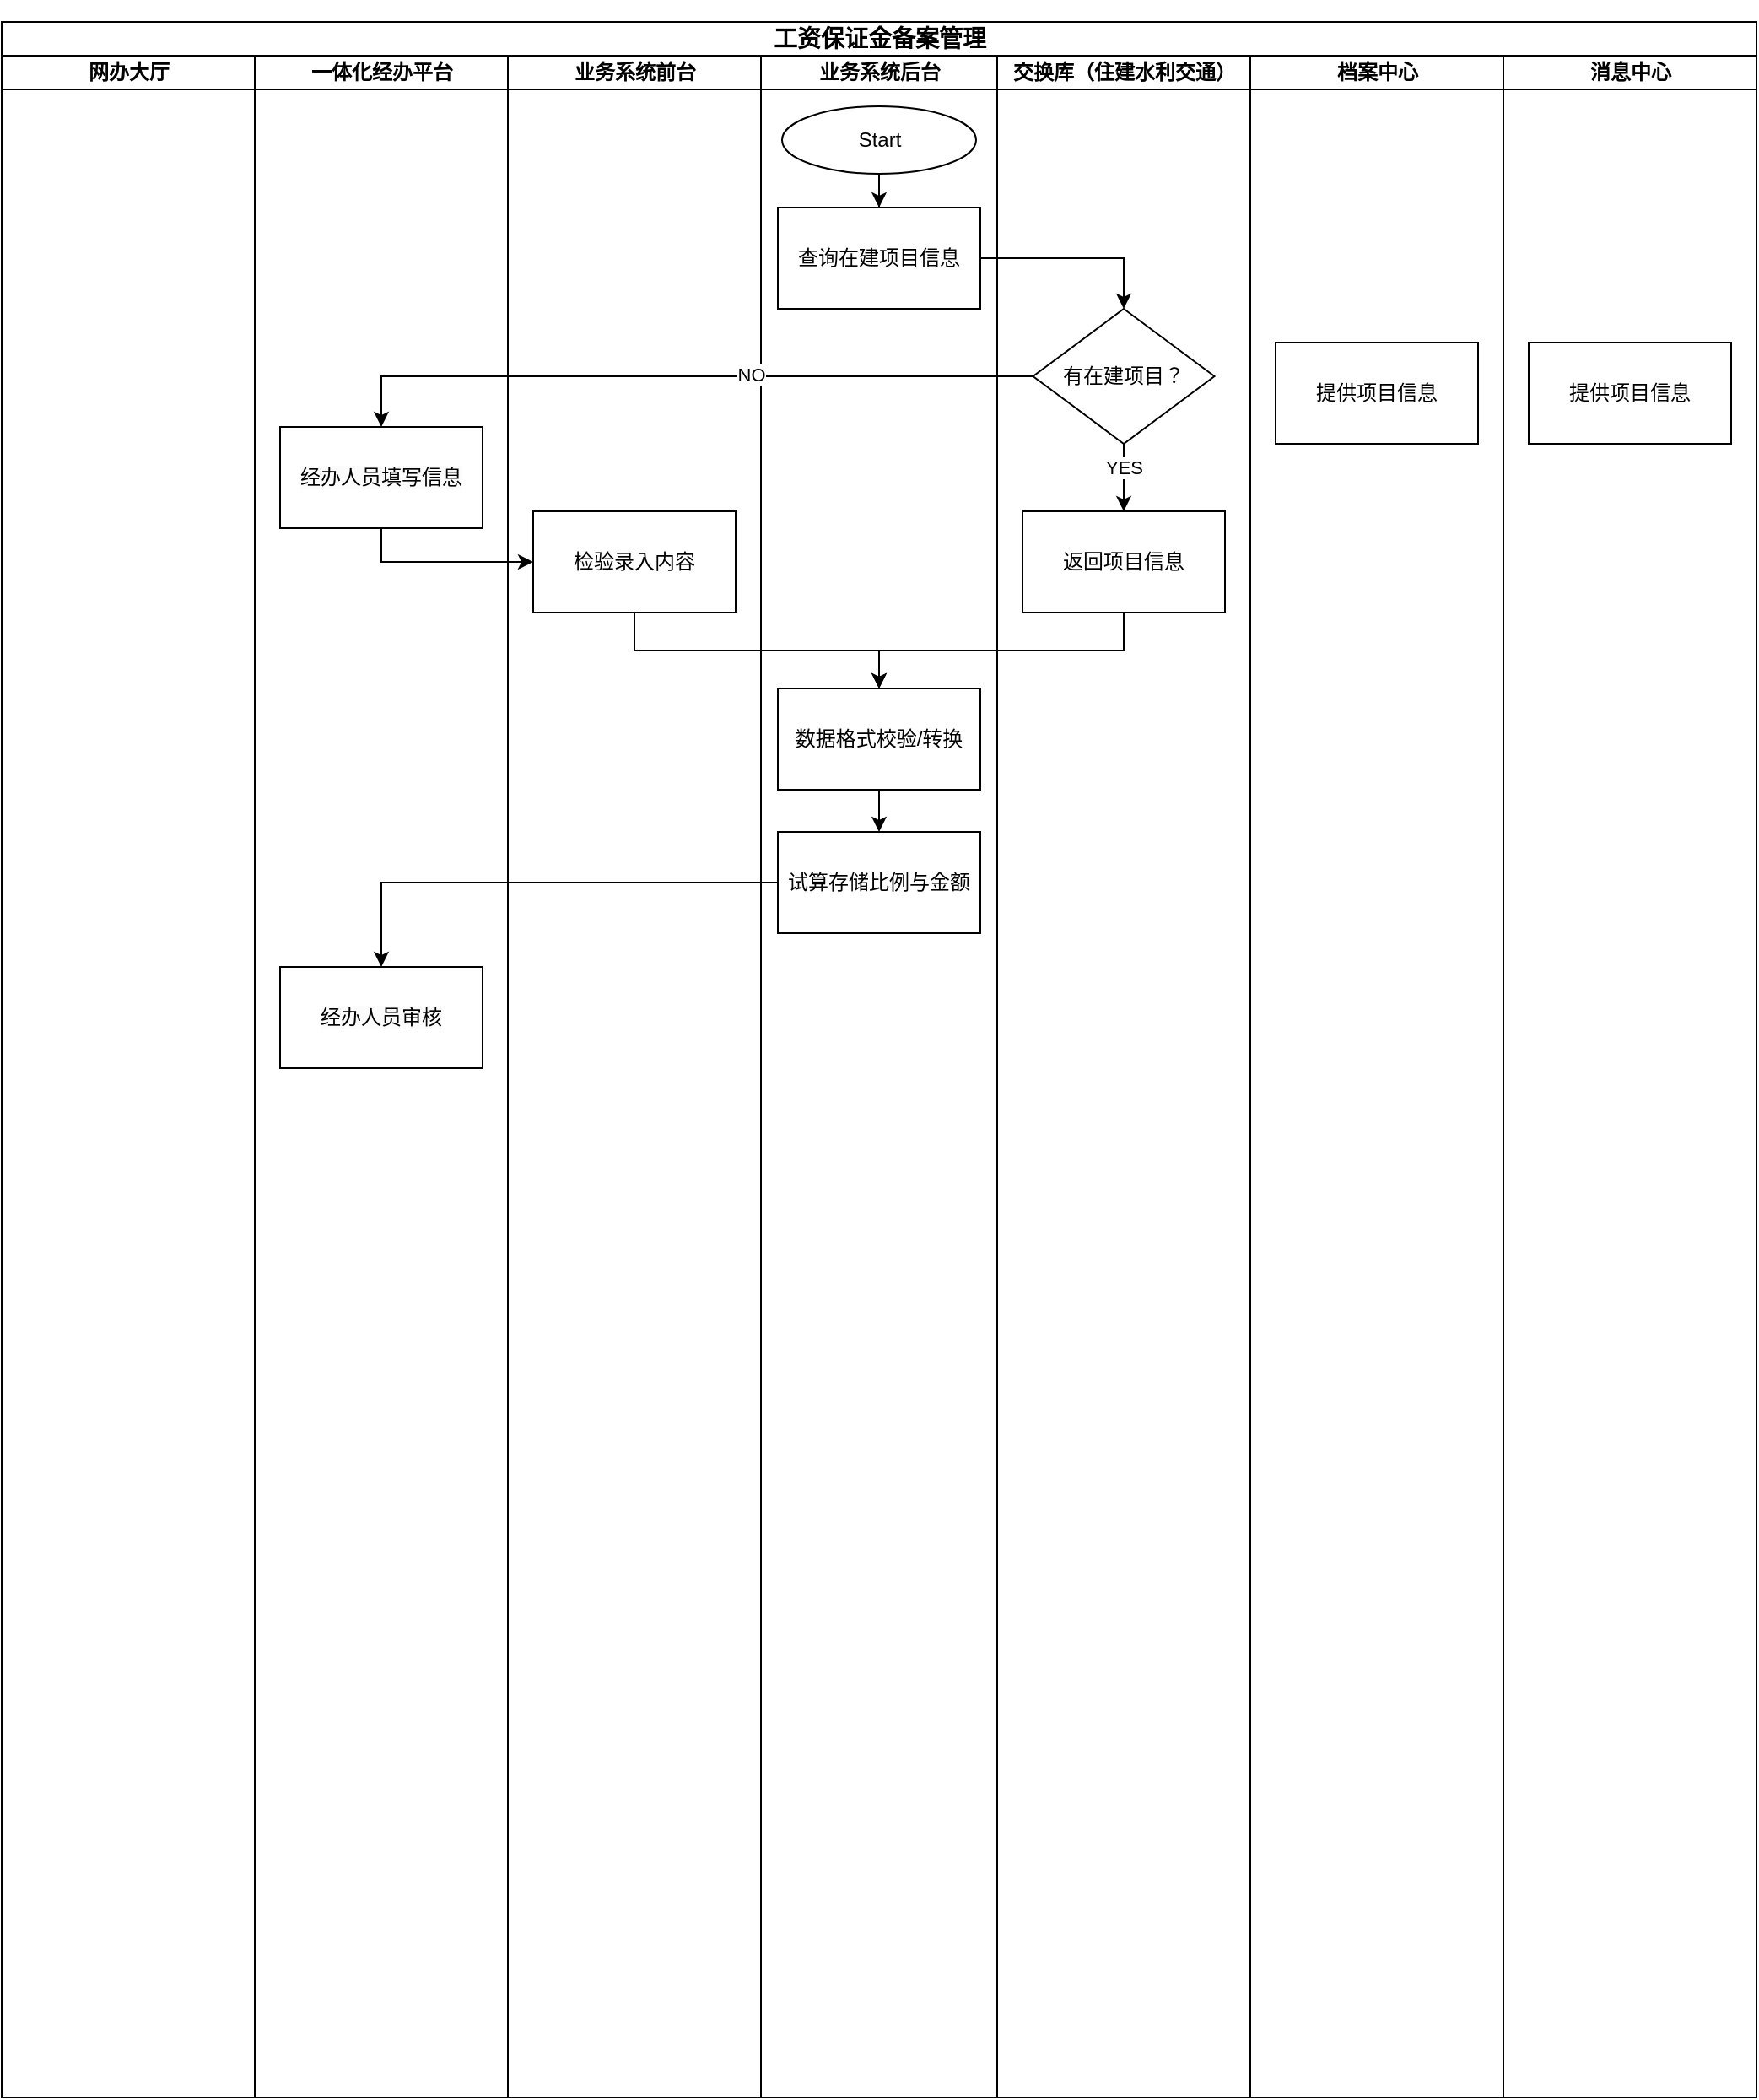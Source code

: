 <mxfile version="24.4.13" type="github">
  <diagram id="prtHgNgQTEPvFCAcTncT" name="Page-1">
    <mxGraphModel dx="1221" dy="769" grid="1" gridSize="10" guides="1" tooltips="1" connect="1" arrows="1" fold="1" page="1" pageScale="1" pageWidth="827" pageHeight="1169" math="0" shadow="0">
      <root>
        <mxCell id="0" />
        <mxCell id="1" parent="0" />
        <mxCell id="09HEf_mXD0H9hIQZzznc-1" value="&lt;h3&gt;&lt;p class=&quot;MsoNormal&quot;&gt;&lt;span style=&quot;mso-spacerun:&#39;yes&#39;;font-family:宋体;mso-ascii-font-family:Calibri;&lt;br/&gt;mso-hansi-font-family:Calibri;mso-bidi-font-family:&#39;Times New Roman&#39;;font-size:10.5pt;&lt;br/&gt;mso-font-kerning:1.0pt;&quot;&gt;工资保证金备案管理&lt;/span&gt;&lt;/p&gt;&lt;/h3&gt;" style="swimlane;childLayout=stackLayout;resizeParent=1;resizeParentMax=0;startSize=20;html=1;" vertex="1" parent="1">
          <mxGeometry x="170.0" y="190" width="1040.0" height="1230" as="geometry" />
        </mxCell>
        <mxCell id="09HEf_mXD0H9hIQZzznc-39" value="网办大厅" style="swimlane;startSize=20;html=1;" vertex="1" parent="09HEf_mXD0H9hIQZzznc-1">
          <mxGeometry y="20" width="150" height="1210" as="geometry" />
        </mxCell>
        <mxCell id="09HEf_mXD0H9hIQZzznc-41" style="edgeStyle=orthogonalEdgeStyle;rounded=0;orthogonalLoop=1;jettySize=auto;html=1;entryX=0.5;entryY=0;entryDx=0;entryDy=0;" edge="1" parent="09HEf_mXD0H9hIQZzznc-39" target="09HEf_mXD0H9hIQZzznc-45">
          <mxGeometry relative="1" as="geometry">
            <mxPoint x="75.0" y="70" as="sourcePoint" />
          </mxGeometry>
        </mxCell>
        <mxCell id="09HEf_mXD0H9hIQZzznc-43" style="edgeStyle=orthogonalEdgeStyle;rounded=0;orthogonalLoop=1;jettySize=auto;html=1;entryX=0.5;entryY=0;entryDx=0;entryDy=0;" edge="1" parent="09HEf_mXD0H9hIQZzznc-39" target="09HEf_mXD0H9hIQZzznc-40">
          <mxGeometry relative="1" as="geometry">
            <mxPoint x="75.1" y="169.926" as="sourcePoint" />
          </mxGeometry>
        </mxCell>
        <mxCell id="09HEf_mXD0H9hIQZzznc-44" value="NO" style="edgeLabel;html=1;align=center;verticalAlign=middle;resizable=0;points=[];" vertex="1" connectable="0" parent="09HEf_mXD0H9hIQZzznc-43">
          <mxGeometry x="-0.195" y="-1" relative="1" as="geometry">
            <mxPoint as="offset" />
          </mxGeometry>
        </mxCell>
        <mxCell id="09HEf_mXD0H9hIQZzznc-2" value="一体化经办平台" style="swimlane;startSize=20;html=1;" vertex="1" parent="09HEf_mXD0H9hIQZzznc-1">
          <mxGeometry x="150" y="20" width="150" height="1210" as="geometry" />
        </mxCell>
        <mxCell id="09HEf_mXD0H9hIQZzznc-12" value="&lt;span style=&quot;color: rgb(0, 0, 0); font-family: Helvetica; font-size: 12px; font-style: normal; font-variant-ligatures: normal; font-variant-caps: normal; font-weight: 400; letter-spacing: normal; orphans: 2; text-align: center; text-indent: 0px; text-transform: none; widows: 2; word-spacing: 0px; -webkit-text-stroke-width: 0px; white-space: normal; background-color: rgb(251, 251, 251); text-decoration-thickness: initial; text-decoration-style: initial; text-decoration-color: initial; display: inline !important; float: none;&quot;&gt;经办人员填写信息&lt;/span&gt;" style="rounded=0;whiteSpace=wrap;html=1;" vertex="1" parent="09HEf_mXD0H9hIQZzznc-2">
          <mxGeometry x="15.0" y="220" width="120" height="60" as="geometry" />
        </mxCell>
        <mxCell id="09HEf_mXD0H9hIQZzznc-48" value="&lt;span style=&quot;color: rgb(0, 0, 0); font-family: Helvetica; font-size: 12px; font-style: normal; font-variant-ligatures: normal; font-variant-caps: normal; font-weight: 400; letter-spacing: normal; orphans: 2; text-align: center; text-indent: 0px; text-transform: none; widows: 2; word-spacing: 0px; -webkit-text-stroke-width: 0px; white-space: normal; background-color: rgb(251, 251, 251); text-decoration-thickness: initial; text-decoration-style: initial; text-decoration-color: initial; display: inline !important; float: none;&quot;&gt;经办人员审核&lt;/span&gt;" style="rounded=0;whiteSpace=wrap;html=1;" vertex="1" parent="09HEf_mXD0H9hIQZzznc-2">
          <mxGeometry x="15.0" y="540" width="120" height="60" as="geometry" />
        </mxCell>
        <mxCell id="09HEf_mXD0H9hIQZzznc-3" value="业务系统前台" style="swimlane;startSize=20;html=1;" vertex="1" parent="09HEf_mXD0H9hIQZzznc-1">
          <mxGeometry x="300" y="20" width="150" height="1210" as="geometry" />
        </mxCell>
        <mxCell id="09HEf_mXD0H9hIQZzznc-13" value="&lt;div&gt;&lt;span style=&quot;background-color: initial;&quot;&gt;检验录入内容&lt;/span&gt;&lt;br&gt;&lt;/div&gt;" style="rounded=0;whiteSpace=wrap;html=1;" vertex="1" parent="09HEf_mXD0H9hIQZzznc-3">
          <mxGeometry x="15.0" y="270" width="120" height="60" as="geometry" />
        </mxCell>
        <mxCell id="09HEf_mXD0H9hIQZzznc-4" value="业务系统后台" style="swimlane;startSize=20;html=1;" vertex="1" parent="09HEf_mXD0H9hIQZzznc-1">
          <mxGeometry x="450" y="20" width="140" height="1210" as="geometry">
            <mxRectangle x="300" y="20" width="40" height="550" as="alternateBounds" />
          </mxGeometry>
        </mxCell>
        <mxCell id="09HEf_mXD0H9hIQZzznc-47" style="edgeStyle=orthogonalEdgeStyle;rounded=0;orthogonalLoop=1;jettySize=auto;html=1;entryX=0.5;entryY=0;entryDx=0;entryDy=0;" edge="1" parent="09HEf_mXD0H9hIQZzznc-4" source="09HEf_mXD0H9hIQZzznc-14" target="09HEf_mXD0H9hIQZzznc-33">
          <mxGeometry relative="1" as="geometry" />
        </mxCell>
        <mxCell id="09HEf_mXD0H9hIQZzznc-14" value="数据格式校验/转换" style="rounded=0;whiteSpace=wrap;html=1;" vertex="1" parent="09HEf_mXD0H9hIQZzznc-4">
          <mxGeometry x="10.0" y="375" width="120" height="60" as="geometry" />
        </mxCell>
        <mxCell id="09HEf_mXD0H9hIQZzznc-24" value="查询在建项目信息" style="rounded=0;whiteSpace=wrap;html=1;" vertex="1" parent="09HEf_mXD0H9hIQZzznc-4">
          <mxGeometry x="10.0" y="90" width="120" height="60" as="geometry" />
        </mxCell>
        <mxCell id="09HEf_mXD0H9hIQZzznc-33" value="试算存储比例与金额" style="rounded=0;whiteSpace=wrap;html=1;" vertex="1" parent="09HEf_mXD0H9hIQZzznc-4">
          <mxGeometry x="10.0" y="460" width="120" height="60" as="geometry" />
        </mxCell>
        <mxCell id="09HEf_mXD0H9hIQZzznc-46" style="edgeStyle=orthogonalEdgeStyle;rounded=0;orthogonalLoop=1;jettySize=auto;html=1;entryX=0.5;entryY=0;entryDx=0;entryDy=0;" edge="1" parent="09HEf_mXD0H9hIQZzznc-4" source="09HEf_mXD0H9hIQZzznc-15" target="09HEf_mXD0H9hIQZzznc-24">
          <mxGeometry relative="1" as="geometry" />
        </mxCell>
        <mxCell id="09HEf_mXD0H9hIQZzznc-15" value="Start" style="ellipse;whiteSpace=wrap;html=1;" vertex="1" parent="09HEf_mXD0H9hIQZzznc-4">
          <mxGeometry x="12.5" y="30" width="115" height="40" as="geometry" />
        </mxCell>
        <mxCell id="09HEf_mXD0H9hIQZzznc-23" value="交换库（住建水利交通）" style="swimlane;startSize=20;html=1;" vertex="1" parent="09HEf_mXD0H9hIQZzznc-1">
          <mxGeometry x="590" y="20" width="150.0" height="1210" as="geometry">
            <mxRectangle x="300" y="20" width="40" height="550" as="alternateBounds" />
          </mxGeometry>
        </mxCell>
        <mxCell id="09HEf_mXD0H9hIQZzznc-31" value="返回项目信息" style="whiteSpace=wrap;html=1;rounded=0;" vertex="1" parent="09HEf_mXD0H9hIQZzznc-23">
          <mxGeometry x="15.0" y="270" width="120" height="60" as="geometry" />
        </mxCell>
        <mxCell id="09HEf_mXD0H9hIQZzznc-19" value="有在建项目&lt;span style=&quot;background-color: initial;&quot;&gt;？&lt;/span&gt;" style="rhombus;whiteSpace=wrap;html=1;" vertex="1" parent="09HEf_mXD0H9hIQZzznc-23">
          <mxGeometry x="21.25" y="150" width="107.5" height="80" as="geometry" />
        </mxCell>
        <mxCell id="09HEf_mXD0H9hIQZzznc-25" style="edgeStyle=orthogonalEdgeStyle;rounded=0;orthogonalLoop=1;jettySize=auto;html=1;exitX=0.5;exitY=1;exitDx=0;exitDy=0;entryX=0.5;entryY=0;entryDx=0;entryDy=0;" edge="1" parent="09HEf_mXD0H9hIQZzznc-23" source="09HEf_mXD0H9hIQZzznc-19" target="09HEf_mXD0H9hIQZzznc-31">
          <mxGeometry relative="1" as="geometry">
            <mxPoint x="15.0" y="200" as="targetPoint" />
          </mxGeometry>
        </mxCell>
        <mxCell id="09HEf_mXD0H9hIQZzznc-28" value="YES" style="edgeLabel;html=1;align=center;verticalAlign=middle;resizable=0;points=[];" vertex="1" connectable="0" parent="09HEf_mXD0H9hIQZzznc-25">
          <mxGeometry x="-0.316" relative="1" as="geometry">
            <mxPoint as="offset" />
          </mxGeometry>
        </mxCell>
        <mxCell id="09HEf_mXD0H9hIQZzznc-35" value="档案中心" style="swimlane;startSize=20;html=1;" vertex="1" parent="09HEf_mXD0H9hIQZzznc-1">
          <mxGeometry x="740.0" y="20" width="150.0" height="1210" as="geometry">
            <mxRectangle x="300" y="20" width="40" height="550" as="alternateBounds" />
          </mxGeometry>
        </mxCell>
        <mxCell id="09HEf_mXD0H9hIQZzznc-36" value="提供项目信息" style="whiteSpace=wrap;html=1;rounded=0;" vertex="1" parent="09HEf_mXD0H9hIQZzznc-35">
          <mxGeometry x="15.0" y="170" width="120" height="60" as="geometry" />
        </mxCell>
        <mxCell id="09HEf_mXD0H9hIQZzznc-37" value="消息中心" style="swimlane;startSize=20;html=1;" vertex="1" parent="09HEf_mXD0H9hIQZzznc-1">
          <mxGeometry x="890.0" y="20" width="150.0" height="1210" as="geometry">
            <mxRectangle x="300" y="20" width="40" height="550" as="alternateBounds" />
          </mxGeometry>
        </mxCell>
        <mxCell id="09HEf_mXD0H9hIQZzznc-38" value="提供项目信息" style="whiteSpace=wrap;html=1;rounded=0;" vertex="1" parent="09HEf_mXD0H9hIQZzznc-37">
          <mxGeometry x="15.0" y="170" width="120" height="60" as="geometry" />
        </mxCell>
        <mxCell id="09HEf_mXD0H9hIQZzznc-8" style="edgeStyle=orthogonalEdgeStyle;rounded=0;orthogonalLoop=1;jettySize=auto;html=1;exitX=0.5;exitY=1;exitDx=0;exitDy=0;entryX=0;entryY=0.5;entryDx=0;entryDy=0;" edge="1" parent="09HEf_mXD0H9hIQZzznc-1" source="09HEf_mXD0H9hIQZzznc-12" target="09HEf_mXD0H9hIQZzznc-13">
          <mxGeometry relative="1" as="geometry">
            <mxPoint x="130.0" y="90" as="sourcePoint" />
            <mxPoint x="210" y="110" as="targetPoint" />
          </mxGeometry>
        </mxCell>
        <mxCell id="09HEf_mXD0H9hIQZzznc-10" style="edgeStyle=orthogonalEdgeStyle;rounded=0;orthogonalLoop=1;jettySize=auto;html=1;entryX=0.5;entryY=0;entryDx=0;entryDy=0;exitX=0.5;exitY=1;exitDx=0;exitDy=0;" edge="1" parent="09HEf_mXD0H9hIQZzznc-1" source="09HEf_mXD0H9hIQZzznc-13" target="09HEf_mXD0H9hIQZzznc-14">
          <mxGeometry relative="1" as="geometry">
            <mxPoint x="260" y="145" as="sourcePoint" />
            <mxPoint x="345" y="170" as="targetPoint" />
          </mxGeometry>
        </mxCell>
        <mxCell id="09HEf_mXD0H9hIQZzznc-34" style="edgeStyle=orthogonalEdgeStyle;rounded=0;orthogonalLoop=1;jettySize=auto;html=1;entryX=0.5;entryY=0;entryDx=0;entryDy=0;exitX=0.5;exitY=1;exitDx=0;exitDy=0;" edge="1" parent="09HEf_mXD0H9hIQZzznc-1" source="09HEf_mXD0H9hIQZzznc-31" target="09HEf_mXD0H9hIQZzznc-14">
          <mxGeometry relative="1" as="geometry" />
        </mxCell>
        <mxCell id="09HEf_mXD0H9hIQZzznc-22" style="edgeStyle=orthogonalEdgeStyle;rounded=0;orthogonalLoop=1;jettySize=auto;html=1;entryX=0.5;entryY=0;entryDx=0;entryDy=0;" edge="1" parent="09HEf_mXD0H9hIQZzznc-1" source="09HEf_mXD0H9hIQZzznc-19" target="09HEf_mXD0H9hIQZzznc-12">
          <mxGeometry relative="1" as="geometry" />
        </mxCell>
        <mxCell id="09HEf_mXD0H9hIQZzznc-30" value="NO" style="edgeLabel;html=1;align=center;verticalAlign=middle;resizable=0;points=[];" vertex="1" connectable="0" parent="09HEf_mXD0H9hIQZzznc-22">
          <mxGeometry x="-0.195" y="-1" relative="1" as="geometry">
            <mxPoint as="offset" />
          </mxGeometry>
        </mxCell>
        <mxCell id="09HEf_mXD0H9hIQZzznc-32" value="" style="edgeStyle=orthogonalEdgeStyle;rounded=0;orthogonalLoop=1;jettySize=auto;html=1;exitX=1;exitY=0.5;exitDx=0;exitDy=0;entryX=0.5;entryY=0;entryDx=0;entryDy=0;" edge="1" parent="09HEf_mXD0H9hIQZzznc-1" source="09HEf_mXD0H9hIQZzznc-24" target="09HEf_mXD0H9hIQZzznc-19">
          <mxGeometry relative="1" as="geometry">
            <mxPoint x="420.0" y="150.0" as="sourcePoint" />
          </mxGeometry>
        </mxCell>
        <mxCell id="09HEf_mXD0H9hIQZzznc-49" style="edgeStyle=orthogonalEdgeStyle;rounded=0;orthogonalLoop=1;jettySize=auto;html=1;entryX=0.5;entryY=0;entryDx=0;entryDy=0;" edge="1" parent="09HEf_mXD0H9hIQZzznc-1" source="09HEf_mXD0H9hIQZzznc-33" target="09HEf_mXD0H9hIQZzznc-48">
          <mxGeometry relative="1" as="geometry" />
        </mxCell>
      </root>
    </mxGraphModel>
  </diagram>
</mxfile>

